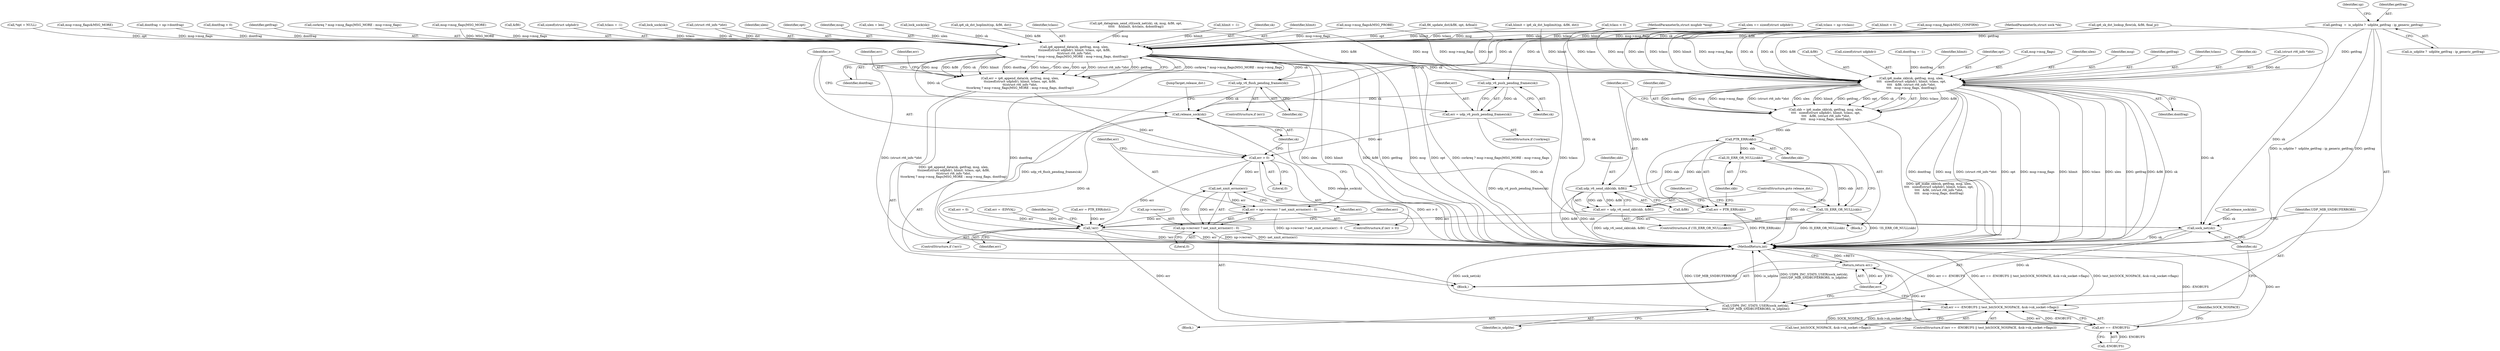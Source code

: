digraph "0_linux_45f6fad84cc305103b28d73482b344d7f5b76f39_18@pointer" {
"1000349" [label="(Call,getfrag  =  is_udplite ?  udplite_getfrag : ip_generic_getfrag)"];
"1000830" [label="(Call,ip6_make_skb(sk, getfrag, msg, ulen,\n\t\t\t\t   sizeof(struct udphdr), hlimit, tclass, opt,\n\t\t\t\t   &fl6, (struct rt6_info *)dst,\n\t\t\t\t   msg->msg_flags, dontfrag))"];
"1000828" [label="(Call,skb = ip6_make_skb(sk, getfrag, msg, ulen,\n\t\t\t\t   sizeof(struct udphdr), hlimit, tclass, opt,\n\t\t\t\t   &fl6, (struct rt6_info *)dst,\n\t\t\t\t   msg->msg_flags, dontfrag))"];
"1000851" [label="(Call,PTR_ERR(skb))"];
"1000849" [label="(Call,err = PTR_ERR(skb))"];
"1000991" [label="(Call,!err)"];
"1000997" [label="(Call,err == -ENOBUFS)"];
"1000996" [label="(Call,err == -ENOBUFS || test_bit(SOCK_NOSPACE, &sk->sk_socket->flags))"];
"1001015" [label="(Return,return err;)"];
"1000855" [label="(Call,IS_ERR_OR_NULL(skb))"];
"1000854" [label="(Call,!IS_ERR_OR_NULL(skb))"];
"1000859" [label="(Call,udp_v6_send_skb(skb, &fl6))"];
"1000857" [label="(Call,err = udp_v6_send_skb(skb, &fl6))"];
"1001011" [label="(Call,sock_net(sk))"];
"1001010" [label="(Call,UDP6_INC_STATS_USER(sock_net(sk),\n\t\t\t\tUDP_MIB_SNDBUFERRORS, is_udplite))"];
"1000903" [label="(Call,ip6_append_data(sk, getfrag, msg, ulen,\n\t\tsizeof(struct udphdr), hlimit, tclass, opt, &fl6,\n\t\t(struct rt6_info *)dst,\n\t\tcorkreq ? msg->msg_flags|MSG_MORE : msg->msg_flags, dontfrag))"];
"1000901" [label="(Call,err = ip6_append_data(sk, getfrag, msg, ulen,\n\t\tsizeof(struct udphdr), hlimit, tclass, opt, &fl6,\n\t\t(struct rt6_info *)dst,\n\t\tcorkreq ? msg->msg_flags|MSG_MORE : msg->msg_flags, dontfrag))"];
"1000955" [label="(Call,err > 0)"];
"1000964" [label="(Call,net_xmit_errno(err))"];
"1000958" [label="(Call,err = np->recverr ? net_xmit_errno(err) : 0)"];
"1000960" [label="(Call,np->recverr ? net_xmit_errno(err) : 0)"];
"1000931" [label="(Call,udp_v6_flush_pending_frames(sk))"];
"1000967" [label="(Call,release_sock(sk))"];
"1000939" [label="(Call,udp_v6_push_pending_frames(sk))"];
"1000937" [label="(Call,err = udp_v6_push_pending_frames(sk))"];
"1000840" [label="(Call,&fl6)"];
"1000930" [label="(Identifier,err)"];
"1000810" [label="(Call,tclass = np->tclass)"];
"1000960" [label="(Call,np->recverr ? net_xmit_errno(err) : 0)"];
"1000929" [label="(ControlStructure,if (err))"];
"1000906" [label="(Identifier,msg)"];
"1001011" [label="(Call,sock_net(sk))"];
"1000955" [label="(Call,err > 0)"];
"1000835" [label="(Call,sizeof(struct udphdr))"];
"1000911" [label="(Identifier,tclass)"];
"1000826" [label="(Block,)"];
"1000154" [label="(Call,hlimit = -1)"];
"1000864" [label="(Call,lock_sock(sk))"];
"1000852" [label="(Identifier,skb)"];
"1000796" [label="(Call,hlimit < 0)"];
"1000134" [label="(Call,*opt = NULL)"];
"1000857" [label="(Call,err = udp_v6_send_skb(skb, &fl6))"];
"1000829" [label="(Identifier,skb)"];
"1000164" [label="(Call,dontfrag = -1)"];
"1000856" [label="(Identifier,skb)"];
"1000859" [label="(Call,udp_v6_send_skb(skb, &fl6))"];
"1000175" [label="(Call,msg->msg_flags&MSG_MORE)"];
"1000931" [label="(Call,udp_v6_flush_pending_frames(sk))"];
"1000585" [label="(Call,ip6_datagram_send_ctl(sock_net(sk), sk, msg, &fl6, opt,\n\t\t\t\t\t    &hlimit, &tclass, &dontfrag))"];
"1001014" [label="(Identifier,is_udplite)"];
"1000965" [label="(Identifier,err)"];
"1000110" [label="(MethodParameterIn,struct sock *sk)"];
"1000915" [label="(Call,(struct rt6_info *)dst)"];
"1000940" [label="(Identifier,sk)"];
"1000828" [label="(Call,skb = ip6_make_skb(sk, getfrag, msg, ulen,\n\t\t\t\t   sizeof(struct udphdr), hlimit, tclass, opt,\n\t\t\t\t   &fl6, (struct rt6_info *)dst,\n\t\t\t\t   msg->msg_flags, dontfrag))"];
"1000837" [label="(Identifier,hlimit)"];
"1000839" [label="(Identifier,opt)"];
"1000848" [label="(Identifier,dontfrag)"];
"1001009" [label="(Block,)"];
"1000959" [label="(Identifier,err)"];
"1000845" [label="(Call,msg->msg_flags)"];
"1000801" [label="(Call,ip6_sk_dst_hoplimit(np, &fl6, dst))"];
"1000991" [label="(Call,!err)"];
"1000939" [label="(Call,udp_v6_push_pending_frames(sk))"];
"1001013" [label="(Identifier,UDP_MIB_SNDBUFERRORS)"];
"1000996" [label="(Call,err == -ENOBUFS || test_bit(SOCK_NOSPACE, &sk->sk_socket->flags))"];
"1000872" [label="(Call,release_sock(sk))"];
"1000834" [label="(Identifier,ulen)"];
"1000833" [label="(Identifier,msg)"];
"1000150" [label="(Call,ulen = len)"];
"1000957" [label="(Literal,0)"];
"1000901" [label="(Call,err = ip6_append_data(sk, getfrag, msg, ulen,\n\t\tsizeof(struct udphdr), hlimit, tclass, opt, &fl6,\n\t\t(struct rt6_info *)dst,\n\t\tcorkreq ? msg->msg_flags|MSG_MORE : msg->msg_flags, dontfrag))"];
"1000968" [label="(Identifier,sk)"];
"1000966" [label="(Literal,0)"];
"1000861" [label="(Call,&fl6)"];
"1000853" [label="(ControlStructure,if (!IS_ERR_OR_NULL(skb)))"];
"1000725" [label="(Call,fl6_update_dst(&fl6, opt, &final))"];
"1000999" [label="(Call,-ENOBUFS)"];
"1000111" [label="(MethodParameterIn,struct msghdr *msg)"];
"1000778" [label="(Call,ip6_sk_dst_lookup_flow(sk, &fl6, final_p))"];
"1000920" [label="(Call,msg->msg_flags|MSG_MORE)"];
"1000954" [label="(ControlStructure,if (err > 0))"];
"1000832" [label="(Identifier,getfrag)"];
"1000904" [label="(Identifier,sk)"];
"1000910" [label="(Identifier,hlimit)"];
"1000838" [label="(Identifier,tclass)"];
"1000387" [label="(Call,ulen += sizeof(struct udphdr))"];
"1001001" [label="(Call,test_bit(SOCK_NOSPACE, &sk->sk_socket->flags))"];
"1000349" [label="(Call,getfrag  =  is_udplite ?  udplite_getfrag : ip_generic_getfrag)"];
"1000357" [label="(Identifier,up)"];
"1000807" [label="(Call,tclass < 0)"];
"1001015" [label="(Return,return err;)"];
"1000994" [label="(Identifier,len)"];
"1000855" [label="(Call,IS_ERR_OR_NULL(skb))"];
"1000891" [label="(Call,dontfrag = np->dontfrag)"];
"1000997" [label="(Call,err == -ENOBUFS)"];
"1000998" [label="(Identifier,err)"];
"1000990" [label="(ControlStructure,if (!err))"];
"1000967" [label="(Call,release_sock(sk))"];
"1000992" [label="(Identifier,err)"];
"1000787" [label="(Call,err = PTR_ERR(dst))"];
"1000860" [label="(Identifier,skb)"];
"1000858" [label="(Identifier,err)"];
"1001030" [label="(Call,err = 0)"];
"1000854" [label="(Call,!IS_ERR_OR_NULL(skb))"];
"1001002" [label="(Identifier,SOCK_NOSPACE)"];
"1001010" [label="(Call,UDP6_INC_STATS_USER(sock_net(sk),\n\t\t\t\tUDP_MIB_SNDBUFERRORS, is_udplite))"];
"1000903" [label="(Call,ip6_append_data(sk, getfrag, msg, ulen,\n\t\tsizeof(struct udphdr), hlimit, tclass, opt, &fl6,\n\t\t(struct rt6_info *)dst,\n\t\tcorkreq ? msg->msg_flags|MSG_MORE : msg->msg_flags, dontfrag))"];
"1000816" [label="(Call,msg->msg_flags&MSG_CONFIRM)"];
"1000851" [label="(Call,PTR_ERR(skb))"];
"1000995" [label="(ControlStructure,if (err == -ENOBUFS || test_bit(SOCK_NOSPACE, &sk->sk_socket->flags)))"];
"1000876" [label="(Call,err = -EINVAL)"];
"1001034" [label="(MethodReturn,int)"];
"1000958" [label="(Call,err = np->recverr ? net_xmit_errno(err) : 0)"];
"1000961" [label="(Call,np->recverr)"];
"1000934" [label="(ControlStructure,if (!corkreq))"];
"1000888" [label="(Call,dontfrag < 0)"];
"1000905" [label="(Identifier,getfrag)"];
"1000918" [label="(Call,corkreq ? msg->msg_flags|MSG_MORE : msg->msg_flags)"];
"1000969" [label="(JumpTarget,release_dst:)"];
"1000850" [label="(Identifier,err)"];
"1000350" [label="(Identifier,getfrag)"];
"1000937" [label="(Call,err = udp_v6_push_pending_frames(sk))"];
"1000913" [label="(Call,&fl6)"];
"1000908" [label="(Call,sizeof(struct udphdr))"];
"1000928" [label="(Identifier,dontfrag)"];
"1000831" [label="(Identifier,sk)"];
"1000849" [label="(Call,err = PTR_ERR(skb))"];
"1000113" [label="(Block,)"];
"1000932" [label="(Identifier,sk)"];
"1000830" [label="(Call,ip6_make_skb(sk, getfrag, msg, ulen,\n\t\t\t\t   sizeof(struct udphdr), hlimit, tclass, opt,\n\t\t\t\t   &fl6, (struct rt6_info *)dst,\n\t\t\t\t   msg->msg_flags, dontfrag))"];
"1001012" [label="(Identifier,sk)"];
"1000799" [label="(Call,hlimit = ip6_sk_dst_hoplimit(np, &fl6, dst))"];
"1001023" [label="(Call,msg->msg_flags&MSG_PROBE)"];
"1000159" [label="(Call,tclass = -1)"];
"1000863" [label="(ControlStructure,goto release_dst;)"];
"1000938" [label="(Identifier,err)"];
"1000902" [label="(Identifier,err)"];
"1000842" [label="(Call,(struct rt6_info *)dst)"];
"1000360" [label="(Call,lock_sock(sk))"];
"1001016" [label="(Identifier,err)"];
"1000907" [label="(Identifier,ulen)"];
"1000956" [label="(Identifier,err)"];
"1000912" [label="(Identifier,opt)"];
"1000351" [label="(Call,is_udplite ?  udplite_getfrag : ip_generic_getfrag)"];
"1000964" [label="(Call,net_xmit_errno(err))"];
"1000349" -> "1000113"  [label="AST: "];
"1000349" -> "1000351"  [label="CFG: "];
"1000350" -> "1000349"  [label="AST: "];
"1000351" -> "1000349"  [label="AST: "];
"1000357" -> "1000349"  [label="CFG: "];
"1000349" -> "1001034"  [label="DDG: is_udplite ?  udplite_getfrag : ip_generic_getfrag"];
"1000349" -> "1001034"  [label="DDG: getfrag"];
"1000349" -> "1000830"  [label="DDG: getfrag"];
"1000349" -> "1000903"  [label="DDG: getfrag"];
"1000830" -> "1000828"  [label="AST: "];
"1000830" -> "1000848"  [label="CFG: "];
"1000831" -> "1000830"  [label="AST: "];
"1000832" -> "1000830"  [label="AST: "];
"1000833" -> "1000830"  [label="AST: "];
"1000834" -> "1000830"  [label="AST: "];
"1000835" -> "1000830"  [label="AST: "];
"1000837" -> "1000830"  [label="AST: "];
"1000838" -> "1000830"  [label="AST: "];
"1000839" -> "1000830"  [label="AST: "];
"1000840" -> "1000830"  [label="AST: "];
"1000842" -> "1000830"  [label="AST: "];
"1000845" -> "1000830"  [label="AST: "];
"1000848" -> "1000830"  [label="AST: "];
"1000828" -> "1000830"  [label="CFG: "];
"1000830" -> "1001034"  [label="DDG: tclass"];
"1000830" -> "1001034"  [label="DDG: ulen"];
"1000830" -> "1001034"  [label="DDG: getfrag"];
"1000830" -> "1001034"  [label="DDG: dontfrag"];
"1000830" -> "1001034"  [label="DDG: msg"];
"1000830" -> "1001034"  [label="DDG: (struct rt6_info *)dst"];
"1000830" -> "1001034"  [label="DDG: opt"];
"1000830" -> "1001034"  [label="DDG: msg->msg_flags"];
"1000830" -> "1001034"  [label="DDG: hlimit"];
"1000830" -> "1001034"  [label="DDG: &fl6"];
"1000830" -> "1001034"  [label="DDG: sk"];
"1000830" -> "1000828"  [label="DDG: tclass"];
"1000830" -> "1000828"  [label="DDG: &fl6"];
"1000830" -> "1000828"  [label="DDG: dontfrag"];
"1000830" -> "1000828"  [label="DDG: msg"];
"1000830" -> "1000828"  [label="DDG: msg->msg_flags"];
"1000830" -> "1000828"  [label="DDG: (struct rt6_info *)dst"];
"1000830" -> "1000828"  [label="DDG: ulen"];
"1000830" -> "1000828"  [label="DDG: hlimit"];
"1000830" -> "1000828"  [label="DDG: getfrag"];
"1000830" -> "1000828"  [label="DDG: opt"];
"1000830" -> "1000828"  [label="DDG: sk"];
"1000778" -> "1000830"  [label="DDG: sk"];
"1000778" -> "1000830"  [label="DDG: &fl6"];
"1000110" -> "1000830"  [label="DDG: sk"];
"1000585" -> "1000830"  [label="DDG: msg"];
"1000111" -> "1000830"  [label="DDG: msg"];
"1000387" -> "1000830"  [label="DDG: ulen"];
"1000799" -> "1000830"  [label="DDG: hlimit"];
"1000796" -> "1000830"  [label="DDG: hlimit"];
"1000807" -> "1000830"  [label="DDG: tclass"];
"1000810" -> "1000830"  [label="DDG: tclass"];
"1000725" -> "1000830"  [label="DDG: opt"];
"1000801" -> "1000830"  [label="DDG: &fl6"];
"1000842" -> "1000830"  [label="DDG: dst"];
"1001023" -> "1000830"  [label="DDG: msg->msg_flags"];
"1000816" -> "1000830"  [label="DDG: msg->msg_flags"];
"1000164" -> "1000830"  [label="DDG: dontfrag"];
"1000830" -> "1000859"  [label="DDG: &fl6"];
"1000830" -> "1001011"  [label="DDG: sk"];
"1000828" -> "1000826"  [label="AST: "];
"1000829" -> "1000828"  [label="AST: "];
"1000850" -> "1000828"  [label="CFG: "];
"1000828" -> "1001034"  [label="DDG: ip6_make_skb(sk, getfrag, msg, ulen,\n\t\t\t\t   sizeof(struct udphdr), hlimit, tclass, opt,\n\t\t\t\t   &fl6, (struct rt6_info *)dst,\n\t\t\t\t   msg->msg_flags, dontfrag)"];
"1000828" -> "1000851"  [label="DDG: skb"];
"1000851" -> "1000849"  [label="AST: "];
"1000851" -> "1000852"  [label="CFG: "];
"1000852" -> "1000851"  [label="AST: "];
"1000849" -> "1000851"  [label="CFG: "];
"1000851" -> "1000849"  [label="DDG: skb"];
"1000851" -> "1000855"  [label="DDG: skb"];
"1000849" -> "1000826"  [label="AST: "];
"1000850" -> "1000849"  [label="AST: "];
"1000856" -> "1000849"  [label="CFG: "];
"1000849" -> "1001034"  [label="DDG: PTR_ERR(skb)"];
"1000849" -> "1000991"  [label="DDG: err"];
"1000991" -> "1000990"  [label="AST: "];
"1000991" -> "1000992"  [label="CFG: "];
"1000992" -> "1000991"  [label="AST: "];
"1000994" -> "1000991"  [label="CFG: "];
"1000998" -> "1000991"  [label="CFG: "];
"1000991" -> "1001034"  [label="DDG: !err"];
"1000991" -> "1001034"  [label="DDG: err"];
"1000857" -> "1000991"  [label="DDG: err"];
"1000787" -> "1000991"  [label="DDG: err"];
"1000958" -> "1000991"  [label="DDG: err"];
"1001030" -> "1000991"  [label="DDG: err"];
"1000955" -> "1000991"  [label="DDG: err"];
"1000876" -> "1000991"  [label="DDG: err"];
"1000991" -> "1000997"  [label="DDG: err"];
"1000997" -> "1000996"  [label="AST: "];
"1000997" -> "1000999"  [label="CFG: "];
"1000998" -> "1000997"  [label="AST: "];
"1000999" -> "1000997"  [label="AST: "];
"1001002" -> "1000997"  [label="CFG: "];
"1000996" -> "1000997"  [label="CFG: "];
"1000997" -> "1001034"  [label="DDG: err"];
"1000997" -> "1001034"  [label="DDG: -ENOBUFS"];
"1000997" -> "1000996"  [label="DDG: err"];
"1000997" -> "1000996"  [label="DDG: -ENOBUFS"];
"1000999" -> "1000997"  [label="DDG: ENOBUFS"];
"1000997" -> "1001015"  [label="DDG: err"];
"1000996" -> "1000995"  [label="AST: "];
"1000996" -> "1001001"  [label="CFG: "];
"1001001" -> "1000996"  [label="AST: "];
"1001012" -> "1000996"  [label="CFG: "];
"1001016" -> "1000996"  [label="CFG: "];
"1000996" -> "1001034"  [label="DDG: err == -ENOBUFS || test_bit(SOCK_NOSPACE, &sk->sk_socket->flags)"];
"1000996" -> "1001034"  [label="DDG: err == -ENOBUFS"];
"1000996" -> "1001034"  [label="DDG: test_bit(SOCK_NOSPACE, &sk->sk_socket->flags)"];
"1001001" -> "1000996"  [label="DDG: SOCK_NOSPACE"];
"1001001" -> "1000996"  [label="DDG: &sk->sk_socket->flags"];
"1001015" -> "1000113"  [label="AST: "];
"1001015" -> "1001016"  [label="CFG: "];
"1001016" -> "1001015"  [label="AST: "];
"1001034" -> "1001015"  [label="CFG: "];
"1001015" -> "1001034"  [label="DDG: <RET>"];
"1001016" -> "1001015"  [label="DDG: err"];
"1000855" -> "1000854"  [label="AST: "];
"1000855" -> "1000856"  [label="CFG: "];
"1000856" -> "1000855"  [label="AST: "];
"1000854" -> "1000855"  [label="CFG: "];
"1000855" -> "1001034"  [label="DDG: skb"];
"1000855" -> "1000854"  [label="DDG: skb"];
"1000855" -> "1000859"  [label="DDG: skb"];
"1000854" -> "1000853"  [label="AST: "];
"1000858" -> "1000854"  [label="CFG: "];
"1000863" -> "1000854"  [label="CFG: "];
"1000854" -> "1001034"  [label="DDG: IS_ERR_OR_NULL(skb)"];
"1000854" -> "1001034"  [label="DDG: !IS_ERR_OR_NULL(skb)"];
"1000859" -> "1000857"  [label="AST: "];
"1000859" -> "1000861"  [label="CFG: "];
"1000860" -> "1000859"  [label="AST: "];
"1000861" -> "1000859"  [label="AST: "];
"1000857" -> "1000859"  [label="CFG: "];
"1000859" -> "1001034"  [label="DDG: skb"];
"1000859" -> "1001034"  [label="DDG: &fl6"];
"1000859" -> "1000857"  [label="DDG: skb"];
"1000859" -> "1000857"  [label="DDG: &fl6"];
"1000857" -> "1000853"  [label="AST: "];
"1000858" -> "1000857"  [label="AST: "];
"1000863" -> "1000857"  [label="CFG: "];
"1000857" -> "1001034"  [label="DDG: udp_v6_send_skb(skb, &fl6)"];
"1001011" -> "1001010"  [label="AST: "];
"1001011" -> "1001012"  [label="CFG: "];
"1001012" -> "1001011"  [label="AST: "];
"1001013" -> "1001011"  [label="CFG: "];
"1001011" -> "1001034"  [label="DDG: sk"];
"1001011" -> "1001010"  [label="DDG: sk"];
"1000872" -> "1001011"  [label="DDG: sk"];
"1000967" -> "1001011"  [label="DDG: sk"];
"1000778" -> "1001011"  [label="DDG: sk"];
"1000110" -> "1001011"  [label="DDG: sk"];
"1001010" -> "1001009"  [label="AST: "];
"1001010" -> "1001014"  [label="CFG: "];
"1001013" -> "1001010"  [label="AST: "];
"1001014" -> "1001010"  [label="AST: "];
"1001016" -> "1001010"  [label="CFG: "];
"1001010" -> "1001034"  [label="DDG: UDP_MIB_SNDBUFERRORS"];
"1001010" -> "1001034"  [label="DDG: is_udplite"];
"1001010" -> "1001034"  [label="DDG: sock_net(sk)"];
"1001010" -> "1001034"  [label="DDG: UDP6_INC_STATS_USER(sock_net(sk),\n\t\t\t\tUDP_MIB_SNDBUFERRORS, is_udplite)"];
"1000903" -> "1000901"  [label="AST: "];
"1000903" -> "1000928"  [label="CFG: "];
"1000904" -> "1000903"  [label="AST: "];
"1000905" -> "1000903"  [label="AST: "];
"1000906" -> "1000903"  [label="AST: "];
"1000907" -> "1000903"  [label="AST: "];
"1000908" -> "1000903"  [label="AST: "];
"1000910" -> "1000903"  [label="AST: "];
"1000911" -> "1000903"  [label="AST: "];
"1000912" -> "1000903"  [label="AST: "];
"1000913" -> "1000903"  [label="AST: "];
"1000915" -> "1000903"  [label="AST: "];
"1000918" -> "1000903"  [label="AST: "];
"1000928" -> "1000903"  [label="AST: "];
"1000901" -> "1000903"  [label="CFG: "];
"1000903" -> "1001034"  [label="DDG: getfrag"];
"1000903" -> "1001034"  [label="DDG: corkreq ? msg->msg_flags|MSG_MORE : msg->msg_flags"];
"1000903" -> "1001034"  [label="DDG: tclass"];
"1000903" -> "1001034"  [label="DDG: msg"];
"1000903" -> "1001034"  [label="DDG: ulen"];
"1000903" -> "1001034"  [label="DDG: hlimit"];
"1000903" -> "1001034"  [label="DDG: opt"];
"1000903" -> "1001034"  [label="DDG: (struct rt6_info *)dst"];
"1000903" -> "1001034"  [label="DDG: dontfrag"];
"1000903" -> "1001034"  [label="DDG: &fl6"];
"1000903" -> "1000901"  [label="DDG: corkreq ? msg->msg_flags|MSG_MORE : msg->msg_flags"];
"1000903" -> "1000901"  [label="DDG: msg"];
"1000903" -> "1000901"  [label="DDG: &fl6"];
"1000903" -> "1000901"  [label="DDG: sk"];
"1000903" -> "1000901"  [label="DDG: hlimit"];
"1000903" -> "1000901"  [label="DDG: dontfrag"];
"1000903" -> "1000901"  [label="DDG: tclass"];
"1000903" -> "1000901"  [label="DDG: ulen"];
"1000903" -> "1000901"  [label="DDG: opt"];
"1000903" -> "1000901"  [label="DDG: (struct rt6_info *)dst"];
"1000903" -> "1000901"  [label="DDG: getfrag"];
"1000360" -> "1000903"  [label="DDG: sk"];
"1000864" -> "1000903"  [label="DDG: sk"];
"1000110" -> "1000903"  [label="DDG: sk"];
"1000585" -> "1000903"  [label="DDG: msg"];
"1000111" -> "1000903"  [label="DDG: msg"];
"1000150" -> "1000903"  [label="DDG: ulen"];
"1000387" -> "1000903"  [label="DDG: ulen"];
"1000154" -> "1000903"  [label="DDG: hlimit"];
"1000799" -> "1000903"  [label="DDG: hlimit"];
"1000796" -> "1000903"  [label="DDG: hlimit"];
"1000807" -> "1000903"  [label="DDG: tclass"];
"1000159" -> "1000903"  [label="DDG: tclass"];
"1000810" -> "1000903"  [label="DDG: tclass"];
"1000134" -> "1000903"  [label="DDG: opt"];
"1000725" -> "1000903"  [label="DDG: opt"];
"1000778" -> "1000903"  [label="DDG: &fl6"];
"1000801" -> "1000903"  [label="DDG: &fl6"];
"1000915" -> "1000903"  [label="DDG: dst"];
"1000920" -> "1000903"  [label="DDG: msg->msg_flags"];
"1000920" -> "1000903"  [label="DDG: MSG_MORE"];
"1001023" -> "1000903"  [label="DDG: msg->msg_flags"];
"1000816" -> "1000903"  [label="DDG: msg->msg_flags"];
"1000175" -> "1000903"  [label="DDG: msg->msg_flags"];
"1000891" -> "1000903"  [label="DDG: dontfrag"];
"1000888" -> "1000903"  [label="DDG: dontfrag"];
"1000903" -> "1000931"  [label="DDG: sk"];
"1000903" -> "1000939"  [label="DDG: sk"];
"1000903" -> "1000967"  [label="DDG: sk"];
"1000901" -> "1000113"  [label="AST: "];
"1000902" -> "1000901"  [label="AST: "];
"1000930" -> "1000901"  [label="CFG: "];
"1000901" -> "1001034"  [label="DDG: ip6_append_data(sk, getfrag, msg, ulen,\n\t\tsizeof(struct udphdr), hlimit, tclass, opt, &fl6,\n\t\t(struct rt6_info *)dst,\n\t\tcorkreq ? msg->msg_flags|MSG_MORE : msg->msg_flags, dontfrag)"];
"1000901" -> "1000955"  [label="DDG: err"];
"1000955" -> "1000954"  [label="AST: "];
"1000955" -> "1000957"  [label="CFG: "];
"1000956" -> "1000955"  [label="AST: "];
"1000957" -> "1000955"  [label="AST: "];
"1000959" -> "1000955"  [label="CFG: "];
"1000968" -> "1000955"  [label="CFG: "];
"1000955" -> "1001034"  [label="DDG: err > 0"];
"1000937" -> "1000955"  [label="DDG: err"];
"1000955" -> "1000964"  [label="DDG: err"];
"1000964" -> "1000960"  [label="AST: "];
"1000964" -> "1000965"  [label="CFG: "];
"1000965" -> "1000964"  [label="AST: "];
"1000960" -> "1000964"  [label="CFG: "];
"1000964" -> "1000958"  [label="DDG: err"];
"1000964" -> "1000960"  [label="DDG: err"];
"1000958" -> "1000954"  [label="AST: "];
"1000958" -> "1000960"  [label="CFG: "];
"1000959" -> "1000958"  [label="AST: "];
"1000960" -> "1000958"  [label="AST: "];
"1000968" -> "1000958"  [label="CFG: "];
"1000958" -> "1001034"  [label="DDG: np->recverr ? net_xmit_errno(err) : 0"];
"1000960" -> "1000966"  [label="CFG: "];
"1000961" -> "1000960"  [label="AST: "];
"1000966" -> "1000960"  [label="AST: "];
"1000960" -> "1001034"  [label="DDG: net_xmit_errno(err)"];
"1000960" -> "1001034"  [label="DDG: np->recverr"];
"1000931" -> "1000929"  [label="AST: "];
"1000931" -> "1000932"  [label="CFG: "];
"1000932" -> "1000931"  [label="AST: "];
"1000956" -> "1000931"  [label="CFG: "];
"1000931" -> "1001034"  [label="DDG: udp_v6_flush_pending_frames(sk)"];
"1000110" -> "1000931"  [label="DDG: sk"];
"1000931" -> "1000967"  [label="DDG: sk"];
"1000967" -> "1000113"  [label="AST: "];
"1000967" -> "1000968"  [label="CFG: "];
"1000968" -> "1000967"  [label="AST: "];
"1000969" -> "1000967"  [label="CFG: "];
"1000967" -> "1001034"  [label="DDG: release_sock(sk)"];
"1000967" -> "1001034"  [label="DDG: sk"];
"1000939" -> "1000967"  [label="DDG: sk"];
"1000110" -> "1000967"  [label="DDG: sk"];
"1000939" -> "1000937"  [label="AST: "];
"1000939" -> "1000940"  [label="CFG: "];
"1000940" -> "1000939"  [label="AST: "];
"1000937" -> "1000939"  [label="CFG: "];
"1000939" -> "1000937"  [label="DDG: sk"];
"1000110" -> "1000939"  [label="DDG: sk"];
"1000937" -> "1000934"  [label="AST: "];
"1000938" -> "1000937"  [label="AST: "];
"1000956" -> "1000937"  [label="CFG: "];
"1000937" -> "1001034"  [label="DDG: udp_v6_push_pending_frames(sk)"];
}
